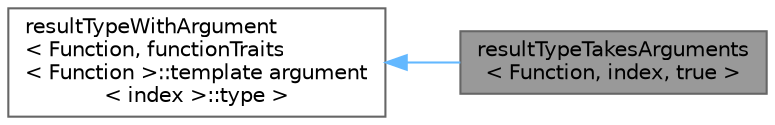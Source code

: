digraph "resultTypeTakesArguments&lt; Function, index, true &gt;"
{
 // LATEX_PDF_SIZE
  bgcolor="transparent";
  edge [fontname=Helvetica,fontsize=10,labelfontname=Helvetica,labelfontsize=10];
  node [fontname=Helvetica,fontsize=10,shape=box,height=0.2,width=0.4];
  rankdir="LR";
  Node1 [id="Node000001",label="resultTypeTakesArguments\l\< Function, index, true \>",height=0.2,width=0.4,color="gray40", fillcolor="grey60", style="filled", fontcolor="black",tooltip=" "];
  Node2 -> Node1 [id="edge1_Node000001_Node000002",dir="back",color="steelblue1",style="solid",tooltip=" "];
  Node2 [id="Node000002",label="resultTypeWithArgument\l\< Function, functionTraits\l\< Function \>::template argument\l\< index \>::type \>",height=0.2,width=0.4,color="gray40", fillcolor="white", style="filled",URL="$struct_async_1_1result_type_with_argument.html",tooltip=" "];
}
